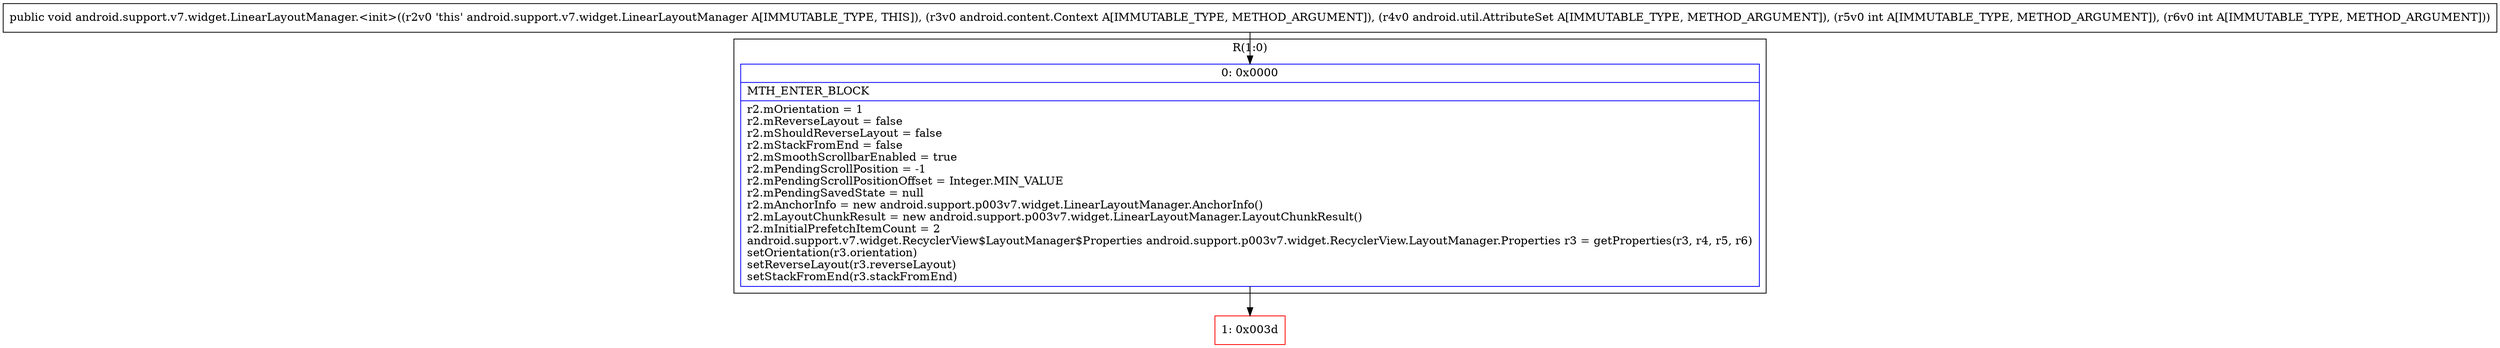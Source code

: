 digraph "CFG forandroid.support.v7.widget.LinearLayoutManager.\<init\>(Landroid\/content\/Context;Landroid\/util\/AttributeSet;II)V" {
subgraph cluster_Region_1449765810 {
label = "R(1:0)";
node [shape=record,color=blue];
Node_0 [shape=record,label="{0\:\ 0x0000|MTH_ENTER_BLOCK\l|r2.mOrientation = 1\lr2.mReverseLayout = false\lr2.mShouldReverseLayout = false\lr2.mStackFromEnd = false\lr2.mSmoothScrollbarEnabled = true\lr2.mPendingScrollPosition = \-1\lr2.mPendingScrollPositionOffset = Integer.MIN_VALUE\lr2.mPendingSavedState = null\lr2.mAnchorInfo = new android.support.p003v7.widget.LinearLayoutManager.AnchorInfo()\lr2.mLayoutChunkResult = new android.support.p003v7.widget.LinearLayoutManager.LayoutChunkResult()\lr2.mInitialPrefetchItemCount = 2\landroid.support.v7.widget.RecyclerView$LayoutManager$Properties android.support.p003v7.widget.RecyclerView.LayoutManager.Properties r3 = getProperties(r3, r4, r5, r6)\lsetOrientation(r3.orientation)\lsetReverseLayout(r3.reverseLayout)\lsetStackFromEnd(r3.stackFromEnd)\l}"];
}
Node_1 [shape=record,color=red,label="{1\:\ 0x003d}"];
MethodNode[shape=record,label="{public void android.support.v7.widget.LinearLayoutManager.\<init\>((r2v0 'this' android.support.v7.widget.LinearLayoutManager A[IMMUTABLE_TYPE, THIS]), (r3v0 android.content.Context A[IMMUTABLE_TYPE, METHOD_ARGUMENT]), (r4v0 android.util.AttributeSet A[IMMUTABLE_TYPE, METHOD_ARGUMENT]), (r5v0 int A[IMMUTABLE_TYPE, METHOD_ARGUMENT]), (r6v0 int A[IMMUTABLE_TYPE, METHOD_ARGUMENT])) }"];
MethodNode -> Node_0;
Node_0 -> Node_1;
}


